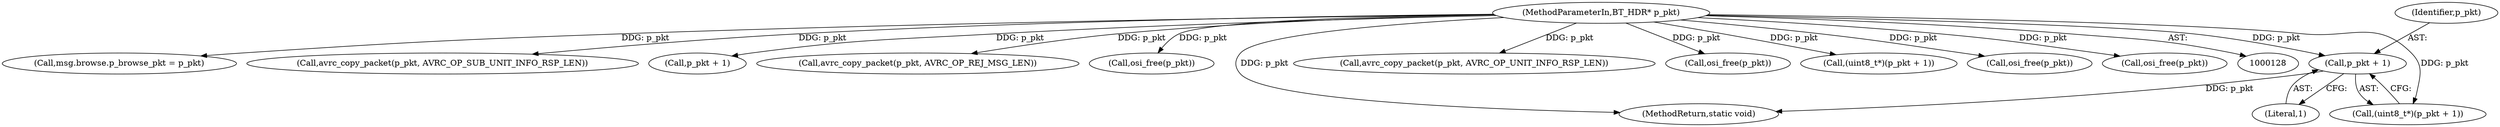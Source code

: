 digraph "0_Android_830cb39cb2a0f1bf6704d264e2a5c5029c175dd7@pointer" {
"1000223" [label="(Call,p_pkt + 1)"];
"1000132" [label="(MethodParameterIn,BT_HDR* p_pkt)"];
"1000270" [label="(Call,msg.browse.p_browse_pkt = p_pkt)"];
"1000225" [label="(Literal,1)"];
"1000521" [label="(Call,avrc_copy_packet(p_pkt, AVRC_OP_SUB_UNIT_INFO_RSP_LEN))"];
"1000667" [label="(Call,p_pkt + 1)"];
"1000973" [label="(Call,avrc_copy_packet(p_pkt, AVRC_OP_REJ_MSG_LEN))"];
"1000132" [label="(MethodParameterIn,BT_HDR* p_pkt)"];
"1000224" [label="(Identifier,p_pkt)"];
"1000296" [label="(Call,osi_free(p_pkt))"];
"1000394" [label="(Call,avrc_copy_packet(p_pkt, AVRC_OP_UNIT_INFO_RSP_LEN))"];
"1001055" [label="(Call,osi_free(p_pkt))"];
"1000221" [label="(Call,(uint8_t*)(p_pkt + 1))"];
"1000665" [label="(Call,(uint8_t*)(p_pkt + 1))"];
"1001057" [label="(MethodReturn,static void)"];
"1000188" [label="(Call,osi_free(p_pkt))"];
"1000196" [label="(Call,osi_free(p_pkt))"];
"1000223" [label="(Call,p_pkt + 1)"];
"1000223" -> "1000221"  [label="AST: "];
"1000223" -> "1000225"  [label="CFG: "];
"1000224" -> "1000223"  [label="AST: "];
"1000225" -> "1000223"  [label="AST: "];
"1000221" -> "1000223"  [label="CFG: "];
"1000223" -> "1001057"  [label="DDG: p_pkt"];
"1000132" -> "1000223"  [label="DDG: p_pkt"];
"1000132" -> "1000128"  [label="AST: "];
"1000132" -> "1001057"  [label="DDG: p_pkt"];
"1000132" -> "1000188"  [label="DDG: p_pkt"];
"1000132" -> "1000196"  [label="DDG: p_pkt"];
"1000132" -> "1000221"  [label="DDG: p_pkt"];
"1000132" -> "1000270"  [label="DDG: p_pkt"];
"1000132" -> "1000296"  [label="DDG: p_pkt"];
"1000132" -> "1000394"  [label="DDG: p_pkt"];
"1000132" -> "1000521"  [label="DDG: p_pkt"];
"1000132" -> "1000665"  [label="DDG: p_pkt"];
"1000132" -> "1000667"  [label="DDG: p_pkt"];
"1000132" -> "1000973"  [label="DDG: p_pkt"];
"1000132" -> "1001055"  [label="DDG: p_pkt"];
}
